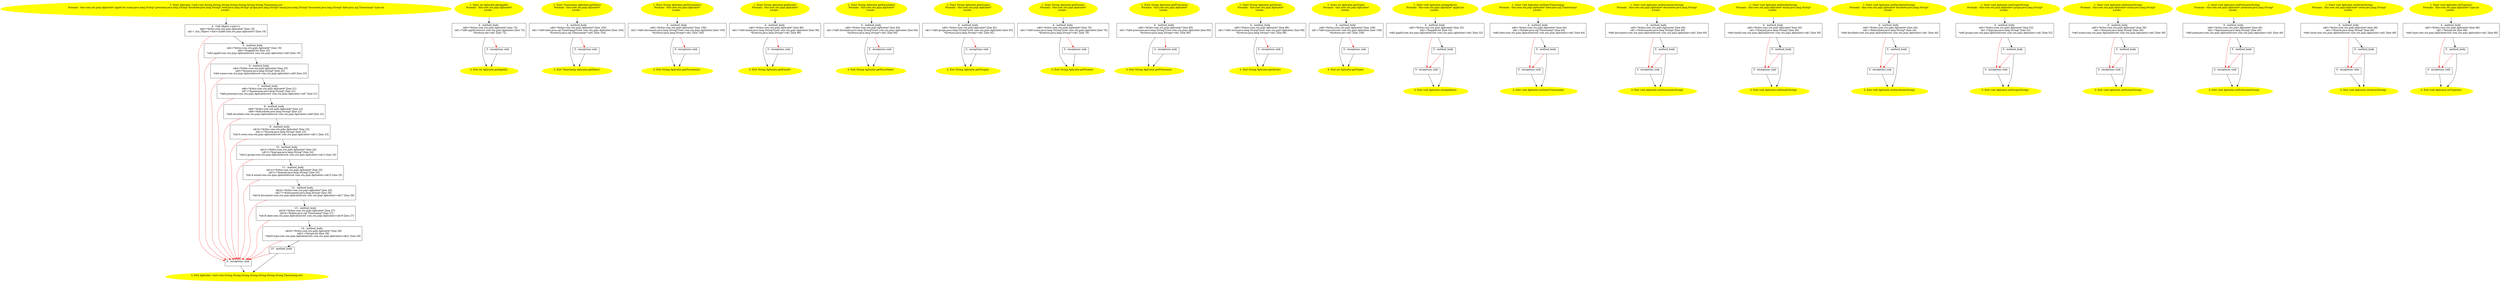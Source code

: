 /* @generated */
digraph cfg {
"com.stn.pojo.Aplicatie.<init>(int,java.lang.String,java.lang.String,java.lang.String,java.lang.Strin.025f3b79dcd6212cc37bbb9f35fd8cfb_1" [label="1: Start Aplicatie.<init>(int,String,String,String,String,String,String,String,Timestamp,int)\nFormals:  this:com.stn.pojo.Aplicatie* appId:int nume:java.lang.String* prenume:java.lang.String* facultate:java.lang.String* serie:java.lang.String* grupa:java.lang.String* email:java.lang.String* document:java.lang.String* date:java.sql.Timestamp* type:int\nLocals:  \n  " color=yellow style=filled]
	

	 "com.stn.pojo.Aplicatie.<init>(int,java.lang.String,java.lang.String,java.lang.String,java.lang.Strin.025f3b79dcd6212cc37bbb9f35fd8cfb_1" -> "com.stn.pojo.Aplicatie.<init>(int,java.lang.String,java.lang.String,java.lang.String,java.lang.Strin.025f3b79dcd6212cc37bbb9f35fd8cfb_4" ;
"com.stn.pojo.Aplicatie.<init>(int,java.lang.String,java.lang.String,java.lang.String,java.lang.Strin.025f3b79dcd6212cc37bbb9f35fd8cfb_2" [label="2: Exit Aplicatie.<init>(int,String,String,String,String,String,String,String,Timestamp,int) \n  " color=yellow style=filled]
	

"com.stn.pojo.Aplicatie.<init>(int,java.lang.String,java.lang.String,java.lang.String,java.lang.Strin.025f3b79dcd6212cc37bbb9f35fd8cfb_3" [label="3:  exceptions sink \n  " shape="box"]
	

	 "com.stn.pojo.Aplicatie.<init>(int,java.lang.String,java.lang.String,java.lang.String,java.lang.Strin.025f3b79dcd6212cc37bbb9f35fd8cfb_3" -> "com.stn.pojo.Aplicatie.<init>(int,java.lang.String,java.lang.String,java.lang.String,java.lang.Strin.025f3b79dcd6212cc37bbb9f35fd8cfb_2" ;
"com.stn.pojo.Aplicatie.<init>(int,java.lang.String,java.lang.String,java.lang.String,java.lang.Strin.025f3b79dcd6212cc37bbb9f35fd8cfb_4" [label="4:  Call Object.<init>() \n   n$0=*&this:com.stn.pojo.Aplicatie* [line 18]\n  n$1=_fun_Object.<init>()(n$0:com.stn.pojo.Aplicatie*) [line 18]\n " shape="box"]
	

	 "com.stn.pojo.Aplicatie.<init>(int,java.lang.String,java.lang.String,java.lang.String,java.lang.Strin.025f3b79dcd6212cc37bbb9f35fd8cfb_4" -> "com.stn.pojo.Aplicatie.<init>(int,java.lang.String,java.lang.String,java.lang.String,java.lang.Strin.025f3b79dcd6212cc37bbb9f35fd8cfb_5" ;
	 "com.stn.pojo.Aplicatie.<init>(int,java.lang.String,java.lang.String,java.lang.String,java.lang.Strin.025f3b79dcd6212cc37bbb9f35fd8cfb_4" -> "com.stn.pojo.Aplicatie.<init>(int,java.lang.String,java.lang.String,java.lang.String,java.lang.Strin.025f3b79dcd6212cc37bbb9f35fd8cfb_3" [color="red" ];
"com.stn.pojo.Aplicatie.<init>(int,java.lang.String,java.lang.String,java.lang.String,java.lang.Strin.025f3b79dcd6212cc37bbb9f35fd8cfb_5" [label="5:  method_body \n   n$2=*&this:com.stn.pojo.Aplicatie* [line 19]\n  n$3=*&appId:int [line 19]\n  *n$2.appId:com.stn.pojo.Aplicatie(root com.stn.pojo.Aplicatie)=n$3 [line 19]\n " shape="box"]
	

	 "com.stn.pojo.Aplicatie.<init>(int,java.lang.String,java.lang.String,java.lang.String,java.lang.Strin.025f3b79dcd6212cc37bbb9f35fd8cfb_5" -> "com.stn.pojo.Aplicatie.<init>(int,java.lang.String,java.lang.String,java.lang.String,java.lang.Strin.025f3b79dcd6212cc37bbb9f35fd8cfb_6" ;
	 "com.stn.pojo.Aplicatie.<init>(int,java.lang.String,java.lang.String,java.lang.String,java.lang.Strin.025f3b79dcd6212cc37bbb9f35fd8cfb_5" -> "com.stn.pojo.Aplicatie.<init>(int,java.lang.String,java.lang.String,java.lang.String,java.lang.Strin.025f3b79dcd6212cc37bbb9f35fd8cfb_3" [color="red" ];
"com.stn.pojo.Aplicatie.<init>(int,java.lang.String,java.lang.String,java.lang.String,java.lang.Strin.025f3b79dcd6212cc37bbb9f35fd8cfb_6" [label="6:  method_body \n   n$4=*&this:com.stn.pojo.Aplicatie* [line 20]\n  n$5=*&nume:java.lang.String* [line 20]\n  *n$4.nume:com.stn.pojo.Aplicatie(root com.stn.pojo.Aplicatie)=n$5 [line 20]\n " shape="box"]
	

	 "com.stn.pojo.Aplicatie.<init>(int,java.lang.String,java.lang.String,java.lang.String,java.lang.Strin.025f3b79dcd6212cc37bbb9f35fd8cfb_6" -> "com.stn.pojo.Aplicatie.<init>(int,java.lang.String,java.lang.String,java.lang.String,java.lang.Strin.025f3b79dcd6212cc37bbb9f35fd8cfb_7" ;
	 "com.stn.pojo.Aplicatie.<init>(int,java.lang.String,java.lang.String,java.lang.String,java.lang.Strin.025f3b79dcd6212cc37bbb9f35fd8cfb_6" -> "com.stn.pojo.Aplicatie.<init>(int,java.lang.String,java.lang.String,java.lang.String,java.lang.Strin.025f3b79dcd6212cc37bbb9f35fd8cfb_3" [color="red" ];
"com.stn.pojo.Aplicatie.<init>(int,java.lang.String,java.lang.String,java.lang.String,java.lang.Strin.025f3b79dcd6212cc37bbb9f35fd8cfb_7" [label="7:  method_body \n   n$6=*&this:com.stn.pojo.Aplicatie* [line 21]\n  n$7=*&prenume:java.lang.String* [line 21]\n  *n$6.prenume:com.stn.pojo.Aplicatie(root com.stn.pojo.Aplicatie)=n$7 [line 21]\n " shape="box"]
	

	 "com.stn.pojo.Aplicatie.<init>(int,java.lang.String,java.lang.String,java.lang.String,java.lang.Strin.025f3b79dcd6212cc37bbb9f35fd8cfb_7" -> "com.stn.pojo.Aplicatie.<init>(int,java.lang.String,java.lang.String,java.lang.String,java.lang.Strin.025f3b79dcd6212cc37bbb9f35fd8cfb_8" ;
	 "com.stn.pojo.Aplicatie.<init>(int,java.lang.String,java.lang.String,java.lang.String,java.lang.Strin.025f3b79dcd6212cc37bbb9f35fd8cfb_7" -> "com.stn.pojo.Aplicatie.<init>(int,java.lang.String,java.lang.String,java.lang.String,java.lang.Strin.025f3b79dcd6212cc37bbb9f35fd8cfb_3" [color="red" ];
"com.stn.pojo.Aplicatie.<init>(int,java.lang.String,java.lang.String,java.lang.String,java.lang.Strin.025f3b79dcd6212cc37bbb9f35fd8cfb_8" [label="8:  method_body \n   n$8=*&this:com.stn.pojo.Aplicatie* [line 22]\n  n$9=*&facultate:java.lang.String* [line 22]\n  *n$8.facultate:com.stn.pojo.Aplicatie(root com.stn.pojo.Aplicatie)=n$9 [line 22]\n " shape="box"]
	

	 "com.stn.pojo.Aplicatie.<init>(int,java.lang.String,java.lang.String,java.lang.String,java.lang.Strin.025f3b79dcd6212cc37bbb9f35fd8cfb_8" -> "com.stn.pojo.Aplicatie.<init>(int,java.lang.String,java.lang.String,java.lang.String,java.lang.Strin.025f3b79dcd6212cc37bbb9f35fd8cfb_9" ;
	 "com.stn.pojo.Aplicatie.<init>(int,java.lang.String,java.lang.String,java.lang.String,java.lang.Strin.025f3b79dcd6212cc37bbb9f35fd8cfb_8" -> "com.stn.pojo.Aplicatie.<init>(int,java.lang.String,java.lang.String,java.lang.String,java.lang.Strin.025f3b79dcd6212cc37bbb9f35fd8cfb_3" [color="red" ];
"com.stn.pojo.Aplicatie.<init>(int,java.lang.String,java.lang.String,java.lang.String,java.lang.Strin.025f3b79dcd6212cc37bbb9f35fd8cfb_9" [label="9:  method_body \n   n$10=*&this:com.stn.pojo.Aplicatie* [line 23]\n  n$11=*&serie:java.lang.String* [line 23]\n  *n$10.serie:com.stn.pojo.Aplicatie(root com.stn.pojo.Aplicatie)=n$11 [line 23]\n " shape="box"]
	

	 "com.stn.pojo.Aplicatie.<init>(int,java.lang.String,java.lang.String,java.lang.String,java.lang.Strin.025f3b79dcd6212cc37bbb9f35fd8cfb_9" -> "com.stn.pojo.Aplicatie.<init>(int,java.lang.String,java.lang.String,java.lang.String,java.lang.Strin.025f3b79dcd6212cc37bbb9f35fd8cfb_10" ;
	 "com.stn.pojo.Aplicatie.<init>(int,java.lang.String,java.lang.String,java.lang.String,java.lang.Strin.025f3b79dcd6212cc37bbb9f35fd8cfb_9" -> "com.stn.pojo.Aplicatie.<init>(int,java.lang.String,java.lang.String,java.lang.String,java.lang.Strin.025f3b79dcd6212cc37bbb9f35fd8cfb_3" [color="red" ];
"com.stn.pojo.Aplicatie.<init>(int,java.lang.String,java.lang.String,java.lang.String,java.lang.Strin.025f3b79dcd6212cc37bbb9f35fd8cfb_10" [label="10:  method_body \n   n$12=*&this:com.stn.pojo.Aplicatie* [line 24]\n  n$13=*&grupa:java.lang.String* [line 24]\n  *n$12.grupa:com.stn.pojo.Aplicatie(root com.stn.pojo.Aplicatie)=n$13 [line 24]\n " shape="box"]
	

	 "com.stn.pojo.Aplicatie.<init>(int,java.lang.String,java.lang.String,java.lang.String,java.lang.Strin.025f3b79dcd6212cc37bbb9f35fd8cfb_10" -> "com.stn.pojo.Aplicatie.<init>(int,java.lang.String,java.lang.String,java.lang.String,java.lang.Strin.025f3b79dcd6212cc37bbb9f35fd8cfb_11" ;
	 "com.stn.pojo.Aplicatie.<init>(int,java.lang.String,java.lang.String,java.lang.String,java.lang.Strin.025f3b79dcd6212cc37bbb9f35fd8cfb_10" -> "com.stn.pojo.Aplicatie.<init>(int,java.lang.String,java.lang.String,java.lang.String,java.lang.Strin.025f3b79dcd6212cc37bbb9f35fd8cfb_3" [color="red" ];
"com.stn.pojo.Aplicatie.<init>(int,java.lang.String,java.lang.String,java.lang.String,java.lang.Strin.025f3b79dcd6212cc37bbb9f35fd8cfb_11" [label="11:  method_body \n   n$14=*&this:com.stn.pojo.Aplicatie* [line 25]\n  n$15=*&email:java.lang.String* [line 25]\n  *n$14.email:com.stn.pojo.Aplicatie(root com.stn.pojo.Aplicatie)=n$15 [line 25]\n " shape="box"]
	

	 "com.stn.pojo.Aplicatie.<init>(int,java.lang.String,java.lang.String,java.lang.String,java.lang.Strin.025f3b79dcd6212cc37bbb9f35fd8cfb_11" -> "com.stn.pojo.Aplicatie.<init>(int,java.lang.String,java.lang.String,java.lang.String,java.lang.Strin.025f3b79dcd6212cc37bbb9f35fd8cfb_12" ;
	 "com.stn.pojo.Aplicatie.<init>(int,java.lang.String,java.lang.String,java.lang.String,java.lang.Strin.025f3b79dcd6212cc37bbb9f35fd8cfb_11" -> "com.stn.pojo.Aplicatie.<init>(int,java.lang.String,java.lang.String,java.lang.String,java.lang.Strin.025f3b79dcd6212cc37bbb9f35fd8cfb_3" [color="red" ];
"com.stn.pojo.Aplicatie.<init>(int,java.lang.String,java.lang.String,java.lang.String,java.lang.Strin.025f3b79dcd6212cc37bbb9f35fd8cfb_12" [label="12:  method_body \n   n$16=*&this:com.stn.pojo.Aplicatie* [line 26]\n  n$17=*&document:java.lang.String* [line 26]\n  *n$16.document:com.stn.pojo.Aplicatie(root com.stn.pojo.Aplicatie)=n$17 [line 26]\n " shape="box"]
	

	 "com.stn.pojo.Aplicatie.<init>(int,java.lang.String,java.lang.String,java.lang.String,java.lang.Strin.025f3b79dcd6212cc37bbb9f35fd8cfb_12" -> "com.stn.pojo.Aplicatie.<init>(int,java.lang.String,java.lang.String,java.lang.String,java.lang.Strin.025f3b79dcd6212cc37bbb9f35fd8cfb_13" ;
	 "com.stn.pojo.Aplicatie.<init>(int,java.lang.String,java.lang.String,java.lang.String,java.lang.Strin.025f3b79dcd6212cc37bbb9f35fd8cfb_12" -> "com.stn.pojo.Aplicatie.<init>(int,java.lang.String,java.lang.String,java.lang.String,java.lang.Strin.025f3b79dcd6212cc37bbb9f35fd8cfb_3" [color="red" ];
"com.stn.pojo.Aplicatie.<init>(int,java.lang.String,java.lang.String,java.lang.String,java.lang.Strin.025f3b79dcd6212cc37bbb9f35fd8cfb_13" [label="13:  method_body \n   n$18=*&this:com.stn.pojo.Aplicatie* [line 27]\n  n$19=*&date:java.sql.Timestamp* [line 27]\n  *n$18.date:com.stn.pojo.Aplicatie(root com.stn.pojo.Aplicatie)=n$19 [line 27]\n " shape="box"]
	

	 "com.stn.pojo.Aplicatie.<init>(int,java.lang.String,java.lang.String,java.lang.String,java.lang.Strin.025f3b79dcd6212cc37bbb9f35fd8cfb_13" -> "com.stn.pojo.Aplicatie.<init>(int,java.lang.String,java.lang.String,java.lang.String,java.lang.Strin.025f3b79dcd6212cc37bbb9f35fd8cfb_14" ;
	 "com.stn.pojo.Aplicatie.<init>(int,java.lang.String,java.lang.String,java.lang.String,java.lang.Strin.025f3b79dcd6212cc37bbb9f35fd8cfb_13" -> "com.stn.pojo.Aplicatie.<init>(int,java.lang.String,java.lang.String,java.lang.String,java.lang.Strin.025f3b79dcd6212cc37bbb9f35fd8cfb_3" [color="red" ];
"com.stn.pojo.Aplicatie.<init>(int,java.lang.String,java.lang.String,java.lang.String,java.lang.Strin.025f3b79dcd6212cc37bbb9f35fd8cfb_14" [label="14:  method_body \n   n$20=*&this:com.stn.pojo.Aplicatie* [line 28]\n  n$21=*&type:int [line 28]\n  *n$20.type:com.stn.pojo.Aplicatie(root com.stn.pojo.Aplicatie)=n$21 [line 28]\n " shape="box"]
	

	 "com.stn.pojo.Aplicatie.<init>(int,java.lang.String,java.lang.String,java.lang.String,java.lang.Strin.025f3b79dcd6212cc37bbb9f35fd8cfb_14" -> "com.stn.pojo.Aplicatie.<init>(int,java.lang.String,java.lang.String,java.lang.String,java.lang.Strin.025f3b79dcd6212cc37bbb9f35fd8cfb_15" ;
	 "com.stn.pojo.Aplicatie.<init>(int,java.lang.String,java.lang.String,java.lang.String,java.lang.Strin.025f3b79dcd6212cc37bbb9f35fd8cfb_14" -> "com.stn.pojo.Aplicatie.<init>(int,java.lang.String,java.lang.String,java.lang.String,java.lang.Strin.025f3b79dcd6212cc37bbb9f35fd8cfb_3" [color="red" ];
"com.stn.pojo.Aplicatie.<init>(int,java.lang.String,java.lang.String,java.lang.String,java.lang.Strin.025f3b79dcd6212cc37bbb9f35fd8cfb_15" [label="15:  method_body \n  " shape="box"]
	

	 "com.stn.pojo.Aplicatie.<init>(int,java.lang.String,java.lang.String,java.lang.String,java.lang.Strin.025f3b79dcd6212cc37bbb9f35fd8cfb_15" -> "com.stn.pojo.Aplicatie.<init>(int,java.lang.String,java.lang.String,java.lang.String,java.lang.Strin.025f3b79dcd6212cc37bbb9f35fd8cfb_2" ;
	 "com.stn.pojo.Aplicatie.<init>(int,java.lang.String,java.lang.String,java.lang.String,java.lang.Strin.025f3b79dcd6212cc37bbb9f35fd8cfb_15" -> "com.stn.pojo.Aplicatie.<init>(int,java.lang.String,java.lang.String,java.lang.String,java.lang.Strin.025f3b79dcd6212cc37bbb9f35fd8cfb_3" [color="red" ];
"com.stn.pojo.Aplicatie.getAppId():int.dfb43e7e4ec063b9e2fc011ea9b9f6d1_1" [label="1: Start int Aplicatie.getAppId()\nFormals:  this:com.stn.pojo.Aplicatie*\nLocals:  \n  " color=yellow style=filled]
	

	 "com.stn.pojo.Aplicatie.getAppId():int.dfb43e7e4ec063b9e2fc011ea9b9f6d1_1" -> "com.stn.pojo.Aplicatie.getAppId():int.dfb43e7e4ec063b9e2fc011ea9b9f6d1_4" ;
"com.stn.pojo.Aplicatie.getAppId():int.dfb43e7e4ec063b9e2fc011ea9b9f6d1_2" [label="2: Exit int Aplicatie.getAppId() \n  " color=yellow style=filled]
	

"com.stn.pojo.Aplicatie.getAppId():int.dfb43e7e4ec063b9e2fc011ea9b9f6d1_3" [label="3:  exceptions sink \n  " shape="box"]
	

	 "com.stn.pojo.Aplicatie.getAppId():int.dfb43e7e4ec063b9e2fc011ea9b9f6d1_3" -> "com.stn.pojo.Aplicatie.getAppId():int.dfb43e7e4ec063b9e2fc011ea9b9f6d1_2" ;
"com.stn.pojo.Aplicatie.getAppId():int.dfb43e7e4ec063b9e2fc011ea9b9f6d1_4" [label="4:  method_body \n   n$0=*&this:com.stn.pojo.Aplicatie* [line 72]\n  n$1=*n$0.appId:int(root com.stn.pojo.Aplicatie) [line 72]\n  *&return:int=n$1 [line 72]\n " shape="box"]
	

	 "com.stn.pojo.Aplicatie.getAppId():int.dfb43e7e4ec063b9e2fc011ea9b9f6d1_4" -> "com.stn.pojo.Aplicatie.getAppId():int.dfb43e7e4ec063b9e2fc011ea9b9f6d1_2" ;
	 "com.stn.pojo.Aplicatie.getAppId():int.dfb43e7e4ec063b9e2fc011ea9b9f6d1_4" -> "com.stn.pojo.Aplicatie.getAppId():int.dfb43e7e4ec063b9e2fc011ea9b9f6d1_3" [color="red" ];
"com.stn.pojo.Aplicatie.getDate():java.sql.Timestamp.4c07db475b130af300b305e9fdffbc8b_1" [label="1: Start Timestamp Aplicatie.getDate()\nFormals:  this:com.stn.pojo.Aplicatie*\nLocals:  \n  " color=yellow style=filled]
	

	 "com.stn.pojo.Aplicatie.getDate():java.sql.Timestamp.4c07db475b130af300b305e9fdffbc8b_1" -> "com.stn.pojo.Aplicatie.getDate():java.sql.Timestamp.4c07db475b130af300b305e9fdffbc8b_4" ;
"com.stn.pojo.Aplicatie.getDate():java.sql.Timestamp.4c07db475b130af300b305e9fdffbc8b_2" [label="2: Exit Timestamp Aplicatie.getDate() \n  " color=yellow style=filled]
	

"com.stn.pojo.Aplicatie.getDate():java.sql.Timestamp.4c07db475b130af300b305e9fdffbc8b_3" [label="3:  exceptions sink \n  " shape="box"]
	

	 "com.stn.pojo.Aplicatie.getDate():java.sql.Timestamp.4c07db475b130af300b305e9fdffbc8b_3" -> "com.stn.pojo.Aplicatie.getDate():java.sql.Timestamp.4c07db475b130af300b305e9fdffbc8b_2" ;
"com.stn.pojo.Aplicatie.getDate():java.sql.Timestamp.4c07db475b130af300b305e9fdffbc8b_4" [label="4:  method_body \n   n$0=*&this:com.stn.pojo.Aplicatie* [line 104]\n  n$1=*n$0.date:java.sql.Timestamp*(root com.stn.pojo.Aplicatie) [line 104]\n  *&return:java.sql.Timestamp*=n$1 [line 104]\n " shape="box"]
	

	 "com.stn.pojo.Aplicatie.getDate():java.sql.Timestamp.4c07db475b130af300b305e9fdffbc8b_4" -> "com.stn.pojo.Aplicatie.getDate():java.sql.Timestamp.4c07db475b130af300b305e9fdffbc8b_2" ;
	 "com.stn.pojo.Aplicatie.getDate():java.sql.Timestamp.4c07db475b130af300b305e9fdffbc8b_4" -> "com.stn.pojo.Aplicatie.getDate():java.sql.Timestamp.4c07db475b130af300b305e9fdffbc8b_3" [color="red" ];
"com.stn.pojo.Aplicatie.getDocument():java.lang.String.39f73e8f8508df8fa84136465aad71df_1" [label="1: Start String Aplicatie.getDocument()\nFormals:  this:com.stn.pojo.Aplicatie*\nLocals:  \n  " color=yellow style=filled]
	

	 "com.stn.pojo.Aplicatie.getDocument():java.lang.String.39f73e8f8508df8fa84136465aad71df_1" -> "com.stn.pojo.Aplicatie.getDocument():java.lang.String.39f73e8f8508df8fa84136465aad71df_4" ;
"com.stn.pojo.Aplicatie.getDocument():java.lang.String.39f73e8f8508df8fa84136465aad71df_2" [label="2: Exit String Aplicatie.getDocument() \n  " color=yellow style=filled]
	

"com.stn.pojo.Aplicatie.getDocument():java.lang.String.39f73e8f8508df8fa84136465aad71df_3" [label="3:  exceptions sink \n  " shape="box"]
	

	 "com.stn.pojo.Aplicatie.getDocument():java.lang.String.39f73e8f8508df8fa84136465aad71df_3" -> "com.stn.pojo.Aplicatie.getDocument():java.lang.String.39f73e8f8508df8fa84136465aad71df_2" ;
"com.stn.pojo.Aplicatie.getDocument():java.lang.String.39f73e8f8508df8fa84136465aad71df_4" [label="4:  method_body \n   n$0=*&this:com.stn.pojo.Aplicatie* [line 100]\n  n$1=*n$0.document:java.lang.String*(root com.stn.pojo.Aplicatie) [line 100]\n  *&return:java.lang.String*=n$1 [line 100]\n " shape="box"]
	

	 "com.stn.pojo.Aplicatie.getDocument():java.lang.String.39f73e8f8508df8fa84136465aad71df_4" -> "com.stn.pojo.Aplicatie.getDocument():java.lang.String.39f73e8f8508df8fa84136465aad71df_2" ;
	 "com.stn.pojo.Aplicatie.getDocument():java.lang.String.39f73e8f8508df8fa84136465aad71df_4" -> "com.stn.pojo.Aplicatie.getDocument():java.lang.String.39f73e8f8508df8fa84136465aad71df_3" [color="red" ];
"com.stn.pojo.Aplicatie.getEmail():java.lang.String.8ce73bc718a5d67fa4a8e7c48e535827_1" [label="1: Start String Aplicatie.getEmail()\nFormals:  this:com.stn.pojo.Aplicatie*\nLocals:  \n  " color=yellow style=filled]
	

	 "com.stn.pojo.Aplicatie.getEmail():java.lang.String.8ce73bc718a5d67fa4a8e7c48e535827_1" -> "com.stn.pojo.Aplicatie.getEmail():java.lang.String.8ce73bc718a5d67fa4a8e7c48e535827_4" ;
"com.stn.pojo.Aplicatie.getEmail():java.lang.String.8ce73bc718a5d67fa4a8e7c48e535827_2" [label="2: Exit String Aplicatie.getEmail() \n  " color=yellow style=filled]
	

"com.stn.pojo.Aplicatie.getEmail():java.lang.String.8ce73bc718a5d67fa4a8e7c48e535827_3" [label="3:  exceptions sink \n  " shape="box"]
	

	 "com.stn.pojo.Aplicatie.getEmail():java.lang.String.8ce73bc718a5d67fa4a8e7c48e535827_3" -> "com.stn.pojo.Aplicatie.getEmail():java.lang.String.8ce73bc718a5d67fa4a8e7c48e535827_2" ;
"com.stn.pojo.Aplicatie.getEmail():java.lang.String.8ce73bc718a5d67fa4a8e7c48e535827_4" [label="4:  method_body \n   n$0=*&this:com.stn.pojo.Aplicatie* [line 96]\n  n$1=*n$0.email:java.lang.String*(root com.stn.pojo.Aplicatie) [line 96]\n  *&return:java.lang.String*=n$1 [line 96]\n " shape="box"]
	

	 "com.stn.pojo.Aplicatie.getEmail():java.lang.String.8ce73bc718a5d67fa4a8e7c48e535827_4" -> "com.stn.pojo.Aplicatie.getEmail():java.lang.String.8ce73bc718a5d67fa4a8e7c48e535827_2" ;
	 "com.stn.pojo.Aplicatie.getEmail():java.lang.String.8ce73bc718a5d67fa4a8e7c48e535827_4" -> "com.stn.pojo.Aplicatie.getEmail():java.lang.String.8ce73bc718a5d67fa4a8e7c48e535827_3" [color="red" ];
"com.stn.pojo.Aplicatie.getFacultate():java.lang.String.651835f7aafbe333a1451fddf52c2f5d_1" [label="1: Start String Aplicatie.getFacultate()\nFormals:  this:com.stn.pojo.Aplicatie*\nLocals:  \n  " color=yellow style=filled]
	

	 "com.stn.pojo.Aplicatie.getFacultate():java.lang.String.651835f7aafbe333a1451fddf52c2f5d_1" -> "com.stn.pojo.Aplicatie.getFacultate():java.lang.String.651835f7aafbe333a1451fddf52c2f5d_4" ;
"com.stn.pojo.Aplicatie.getFacultate():java.lang.String.651835f7aafbe333a1451fddf52c2f5d_2" [label="2: Exit String Aplicatie.getFacultate() \n  " color=yellow style=filled]
	

"com.stn.pojo.Aplicatie.getFacultate():java.lang.String.651835f7aafbe333a1451fddf52c2f5d_3" [label="3:  exceptions sink \n  " shape="box"]
	

	 "com.stn.pojo.Aplicatie.getFacultate():java.lang.String.651835f7aafbe333a1451fddf52c2f5d_3" -> "com.stn.pojo.Aplicatie.getFacultate():java.lang.String.651835f7aafbe333a1451fddf52c2f5d_2" ;
"com.stn.pojo.Aplicatie.getFacultate():java.lang.String.651835f7aafbe333a1451fddf52c2f5d_4" [label="4:  method_body \n   n$0=*&this:com.stn.pojo.Aplicatie* [line 84]\n  n$1=*n$0.facultate:java.lang.String*(root com.stn.pojo.Aplicatie) [line 84]\n  *&return:java.lang.String*=n$1 [line 84]\n " shape="box"]
	

	 "com.stn.pojo.Aplicatie.getFacultate():java.lang.String.651835f7aafbe333a1451fddf52c2f5d_4" -> "com.stn.pojo.Aplicatie.getFacultate():java.lang.String.651835f7aafbe333a1451fddf52c2f5d_2" ;
	 "com.stn.pojo.Aplicatie.getFacultate():java.lang.String.651835f7aafbe333a1451fddf52c2f5d_4" -> "com.stn.pojo.Aplicatie.getFacultate():java.lang.String.651835f7aafbe333a1451fddf52c2f5d_3" [color="red" ];
"com.stn.pojo.Aplicatie.getGrupa():java.lang.String.bafb303c9911520ce9b40510fa6ac3bf_1" [label="1: Start String Aplicatie.getGrupa()\nFormals:  this:com.stn.pojo.Aplicatie*\nLocals:  \n  " color=yellow style=filled]
	

	 "com.stn.pojo.Aplicatie.getGrupa():java.lang.String.bafb303c9911520ce9b40510fa6ac3bf_1" -> "com.stn.pojo.Aplicatie.getGrupa():java.lang.String.bafb303c9911520ce9b40510fa6ac3bf_4" ;
"com.stn.pojo.Aplicatie.getGrupa():java.lang.String.bafb303c9911520ce9b40510fa6ac3bf_2" [label="2: Exit String Aplicatie.getGrupa() \n  " color=yellow style=filled]
	

"com.stn.pojo.Aplicatie.getGrupa():java.lang.String.bafb303c9911520ce9b40510fa6ac3bf_3" [label="3:  exceptions sink \n  " shape="box"]
	

	 "com.stn.pojo.Aplicatie.getGrupa():java.lang.String.bafb303c9911520ce9b40510fa6ac3bf_3" -> "com.stn.pojo.Aplicatie.getGrupa():java.lang.String.bafb303c9911520ce9b40510fa6ac3bf_2" ;
"com.stn.pojo.Aplicatie.getGrupa():java.lang.String.bafb303c9911520ce9b40510fa6ac3bf_4" [label="4:  method_body \n   n$0=*&this:com.stn.pojo.Aplicatie* [line 92]\n  n$1=*n$0.grupa:java.lang.String*(root com.stn.pojo.Aplicatie) [line 92]\n  *&return:java.lang.String*=n$1 [line 92]\n " shape="box"]
	

	 "com.stn.pojo.Aplicatie.getGrupa():java.lang.String.bafb303c9911520ce9b40510fa6ac3bf_4" -> "com.stn.pojo.Aplicatie.getGrupa():java.lang.String.bafb303c9911520ce9b40510fa6ac3bf_2" ;
	 "com.stn.pojo.Aplicatie.getGrupa():java.lang.String.bafb303c9911520ce9b40510fa6ac3bf_4" -> "com.stn.pojo.Aplicatie.getGrupa():java.lang.String.bafb303c9911520ce9b40510fa6ac3bf_3" [color="red" ];
"com.stn.pojo.Aplicatie.getNume():java.lang.String.748d5becbd60f9b6330a788ef706b131_1" [label="1: Start String Aplicatie.getNume()\nFormals:  this:com.stn.pojo.Aplicatie*\nLocals:  \n  " color=yellow style=filled]
	

	 "com.stn.pojo.Aplicatie.getNume():java.lang.String.748d5becbd60f9b6330a788ef706b131_1" -> "com.stn.pojo.Aplicatie.getNume():java.lang.String.748d5becbd60f9b6330a788ef706b131_4" ;
"com.stn.pojo.Aplicatie.getNume():java.lang.String.748d5becbd60f9b6330a788ef706b131_2" [label="2: Exit String Aplicatie.getNume() \n  " color=yellow style=filled]
	

"com.stn.pojo.Aplicatie.getNume():java.lang.String.748d5becbd60f9b6330a788ef706b131_3" [label="3:  exceptions sink \n  " shape="box"]
	

	 "com.stn.pojo.Aplicatie.getNume():java.lang.String.748d5becbd60f9b6330a788ef706b131_3" -> "com.stn.pojo.Aplicatie.getNume():java.lang.String.748d5becbd60f9b6330a788ef706b131_2" ;
"com.stn.pojo.Aplicatie.getNume():java.lang.String.748d5becbd60f9b6330a788ef706b131_4" [label="4:  method_body \n   n$0=*&this:com.stn.pojo.Aplicatie* [line 76]\n  n$1=*n$0.nume:java.lang.String*(root com.stn.pojo.Aplicatie) [line 76]\n  *&return:java.lang.String*=n$1 [line 76]\n " shape="box"]
	

	 "com.stn.pojo.Aplicatie.getNume():java.lang.String.748d5becbd60f9b6330a788ef706b131_4" -> "com.stn.pojo.Aplicatie.getNume():java.lang.String.748d5becbd60f9b6330a788ef706b131_2" ;
	 "com.stn.pojo.Aplicatie.getNume():java.lang.String.748d5becbd60f9b6330a788ef706b131_4" -> "com.stn.pojo.Aplicatie.getNume():java.lang.String.748d5becbd60f9b6330a788ef706b131_3" [color="red" ];
"com.stn.pojo.Aplicatie.getPrenume():java.lang.String.d24516cab3b9c30fe79f8ea2dabf2f05_1" [label="1: Start String Aplicatie.getPrenume()\nFormals:  this:com.stn.pojo.Aplicatie*\nLocals:  \n  " color=yellow style=filled]
	

	 "com.stn.pojo.Aplicatie.getPrenume():java.lang.String.d24516cab3b9c30fe79f8ea2dabf2f05_1" -> "com.stn.pojo.Aplicatie.getPrenume():java.lang.String.d24516cab3b9c30fe79f8ea2dabf2f05_4" ;
"com.stn.pojo.Aplicatie.getPrenume():java.lang.String.d24516cab3b9c30fe79f8ea2dabf2f05_2" [label="2: Exit String Aplicatie.getPrenume() \n  " color=yellow style=filled]
	

"com.stn.pojo.Aplicatie.getPrenume():java.lang.String.d24516cab3b9c30fe79f8ea2dabf2f05_3" [label="3:  exceptions sink \n  " shape="box"]
	

	 "com.stn.pojo.Aplicatie.getPrenume():java.lang.String.d24516cab3b9c30fe79f8ea2dabf2f05_3" -> "com.stn.pojo.Aplicatie.getPrenume():java.lang.String.d24516cab3b9c30fe79f8ea2dabf2f05_2" ;
"com.stn.pojo.Aplicatie.getPrenume():java.lang.String.d24516cab3b9c30fe79f8ea2dabf2f05_4" [label="4:  method_body \n   n$0=*&this:com.stn.pojo.Aplicatie* [line 80]\n  n$1=*n$0.prenume:java.lang.String*(root com.stn.pojo.Aplicatie) [line 80]\n  *&return:java.lang.String*=n$1 [line 80]\n " shape="box"]
	

	 "com.stn.pojo.Aplicatie.getPrenume():java.lang.String.d24516cab3b9c30fe79f8ea2dabf2f05_4" -> "com.stn.pojo.Aplicatie.getPrenume():java.lang.String.d24516cab3b9c30fe79f8ea2dabf2f05_2" ;
	 "com.stn.pojo.Aplicatie.getPrenume():java.lang.String.d24516cab3b9c30fe79f8ea2dabf2f05_4" -> "com.stn.pojo.Aplicatie.getPrenume():java.lang.String.d24516cab3b9c30fe79f8ea2dabf2f05_3" [color="red" ];
"com.stn.pojo.Aplicatie.getSerie():java.lang.String.53f30d6b098eae89e7f31a7a21a2237d_1" [label="1: Start String Aplicatie.getSerie()\nFormals:  this:com.stn.pojo.Aplicatie*\nLocals:  \n  " color=yellow style=filled]
	

	 "com.stn.pojo.Aplicatie.getSerie():java.lang.String.53f30d6b098eae89e7f31a7a21a2237d_1" -> "com.stn.pojo.Aplicatie.getSerie():java.lang.String.53f30d6b098eae89e7f31a7a21a2237d_4" ;
"com.stn.pojo.Aplicatie.getSerie():java.lang.String.53f30d6b098eae89e7f31a7a21a2237d_2" [label="2: Exit String Aplicatie.getSerie() \n  " color=yellow style=filled]
	

"com.stn.pojo.Aplicatie.getSerie():java.lang.String.53f30d6b098eae89e7f31a7a21a2237d_3" [label="3:  exceptions sink \n  " shape="box"]
	

	 "com.stn.pojo.Aplicatie.getSerie():java.lang.String.53f30d6b098eae89e7f31a7a21a2237d_3" -> "com.stn.pojo.Aplicatie.getSerie():java.lang.String.53f30d6b098eae89e7f31a7a21a2237d_2" ;
"com.stn.pojo.Aplicatie.getSerie():java.lang.String.53f30d6b098eae89e7f31a7a21a2237d_4" [label="4:  method_body \n   n$0=*&this:com.stn.pojo.Aplicatie* [line 88]\n  n$1=*n$0.serie:java.lang.String*(root com.stn.pojo.Aplicatie) [line 88]\n  *&return:java.lang.String*=n$1 [line 88]\n " shape="box"]
	

	 "com.stn.pojo.Aplicatie.getSerie():java.lang.String.53f30d6b098eae89e7f31a7a21a2237d_4" -> "com.stn.pojo.Aplicatie.getSerie():java.lang.String.53f30d6b098eae89e7f31a7a21a2237d_2" ;
	 "com.stn.pojo.Aplicatie.getSerie():java.lang.String.53f30d6b098eae89e7f31a7a21a2237d_4" -> "com.stn.pojo.Aplicatie.getSerie():java.lang.String.53f30d6b098eae89e7f31a7a21a2237d_3" [color="red" ];
"com.stn.pojo.Aplicatie.getType():int.15320b61768fcaf54d2375f1fbd6f40e_1" [label="1: Start int Aplicatie.getType()\nFormals:  this:com.stn.pojo.Aplicatie*\nLocals:  \n  " color=yellow style=filled]
	

	 "com.stn.pojo.Aplicatie.getType():int.15320b61768fcaf54d2375f1fbd6f40e_1" -> "com.stn.pojo.Aplicatie.getType():int.15320b61768fcaf54d2375f1fbd6f40e_4" ;
"com.stn.pojo.Aplicatie.getType():int.15320b61768fcaf54d2375f1fbd6f40e_2" [label="2: Exit int Aplicatie.getType() \n  " color=yellow style=filled]
	

"com.stn.pojo.Aplicatie.getType():int.15320b61768fcaf54d2375f1fbd6f40e_3" [label="3:  exceptions sink \n  " shape="box"]
	

	 "com.stn.pojo.Aplicatie.getType():int.15320b61768fcaf54d2375f1fbd6f40e_3" -> "com.stn.pojo.Aplicatie.getType():int.15320b61768fcaf54d2375f1fbd6f40e_2" ;
"com.stn.pojo.Aplicatie.getType():int.15320b61768fcaf54d2375f1fbd6f40e_4" [label="4:  method_body \n   n$0=*&this:com.stn.pojo.Aplicatie* [line 108]\n  n$1=*n$0.type:int(root com.stn.pojo.Aplicatie) [line 108]\n  *&return:int=n$1 [line 108]\n " shape="box"]
	

	 "com.stn.pojo.Aplicatie.getType():int.15320b61768fcaf54d2375f1fbd6f40e_4" -> "com.stn.pojo.Aplicatie.getType():int.15320b61768fcaf54d2375f1fbd6f40e_2" ;
	 "com.stn.pojo.Aplicatie.getType():int.15320b61768fcaf54d2375f1fbd6f40e_4" -> "com.stn.pojo.Aplicatie.getType():int.15320b61768fcaf54d2375f1fbd6f40e_3" [color="red" ];
"com.stn.pojo.Aplicatie.setAppId(int):void.5b513b3adff2d13a3374bc656c673f74_1" [label="1: Start void Aplicatie.setAppId(int)\nFormals:  this:com.stn.pojo.Aplicatie* appId:int\nLocals:  \n  " color=yellow style=filled]
	

	 "com.stn.pojo.Aplicatie.setAppId(int):void.5b513b3adff2d13a3374bc656c673f74_1" -> "com.stn.pojo.Aplicatie.setAppId(int):void.5b513b3adff2d13a3374bc656c673f74_4" ;
"com.stn.pojo.Aplicatie.setAppId(int):void.5b513b3adff2d13a3374bc656c673f74_2" [label="2: Exit void Aplicatie.setAppId(int) \n  " color=yellow style=filled]
	

"com.stn.pojo.Aplicatie.setAppId(int):void.5b513b3adff2d13a3374bc656c673f74_3" [label="3:  exceptions sink \n  " shape="box"]
	

	 "com.stn.pojo.Aplicatie.setAppId(int):void.5b513b3adff2d13a3374bc656c673f74_3" -> "com.stn.pojo.Aplicatie.setAppId(int):void.5b513b3adff2d13a3374bc656c673f74_2" ;
"com.stn.pojo.Aplicatie.setAppId(int):void.5b513b3adff2d13a3374bc656c673f74_4" [label="4:  method_body \n   n$0=*&this:com.stn.pojo.Aplicatie* [line 32]\n  n$1=*&appId:int [line 32]\n  *n$0.appId:com.stn.pojo.Aplicatie(root com.stn.pojo.Aplicatie)=n$1 [line 32]\n " shape="box"]
	

	 "com.stn.pojo.Aplicatie.setAppId(int):void.5b513b3adff2d13a3374bc656c673f74_4" -> "com.stn.pojo.Aplicatie.setAppId(int):void.5b513b3adff2d13a3374bc656c673f74_5" ;
	 "com.stn.pojo.Aplicatie.setAppId(int):void.5b513b3adff2d13a3374bc656c673f74_4" -> "com.stn.pojo.Aplicatie.setAppId(int):void.5b513b3adff2d13a3374bc656c673f74_3" [color="red" ];
"com.stn.pojo.Aplicatie.setAppId(int):void.5b513b3adff2d13a3374bc656c673f74_5" [label="5:  method_body \n  " shape="box"]
	

	 "com.stn.pojo.Aplicatie.setAppId(int):void.5b513b3adff2d13a3374bc656c673f74_5" -> "com.stn.pojo.Aplicatie.setAppId(int):void.5b513b3adff2d13a3374bc656c673f74_2" ;
	 "com.stn.pojo.Aplicatie.setAppId(int):void.5b513b3adff2d13a3374bc656c673f74_5" -> "com.stn.pojo.Aplicatie.setAppId(int):void.5b513b3adff2d13a3374bc656c673f74_3" [color="red" ];
"com.stn.pojo.Aplicatie.setDate(java.sql.Timestamp):void.afb2baf55be797acbf417c89401b8e4f_1" [label="1: Start void Aplicatie.setDate(Timestamp)\nFormals:  this:com.stn.pojo.Aplicatie* date:java.sql.Timestamp*\nLocals:  \n  " color=yellow style=filled]
	

	 "com.stn.pojo.Aplicatie.setDate(java.sql.Timestamp):void.afb2baf55be797acbf417c89401b8e4f_1" -> "com.stn.pojo.Aplicatie.setDate(java.sql.Timestamp):void.afb2baf55be797acbf417c89401b8e4f_4" ;
"com.stn.pojo.Aplicatie.setDate(java.sql.Timestamp):void.afb2baf55be797acbf417c89401b8e4f_2" [label="2: Exit void Aplicatie.setDate(Timestamp) \n  " color=yellow style=filled]
	

"com.stn.pojo.Aplicatie.setDate(java.sql.Timestamp):void.afb2baf55be797acbf417c89401b8e4f_3" [label="3:  exceptions sink \n  " shape="box"]
	

	 "com.stn.pojo.Aplicatie.setDate(java.sql.Timestamp):void.afb2baf55be797acbf417c89401b8e4f_3" -> "com.stn.pojo.Aplicatie.setDate(java.sql.Timestamp):void.afb2baf55be797acbf417c89401b8e4f_2" ;
"com.stn.pojo.Aplicatie.setDate(java.sql.Timestamp):void.afb2baf55be797acbf417c89401b8e4f_4" [label="4:  method_body \n   n$0=*&this:com.stn.pojo.Aplicatie* [line 64]\n  n$1=*&date:java.sql.Timestamp* [line 64]\n  *n$0.date:com.stn.pojo.Aplicatie(root com.stn.pojo.Aplicatie)=n$1 [line 64]\n " shape="box"]
	

	 "com.stn.pojo.Aplicatie.setDate(java.sql.Timestamp):void.afb2baf55be797acbf417c89401b8e4f_4" -> "com.stn.pojo.Aplicatie.setDate(java.sql.Timestamp):void.afb2baf55be797acbf417c89401b8e4f_5" ;
	 "com.stn.pojo.Aplicatie.setDate(java.sql.Timestamp):void.afb2baf55be797acbf417c89401b8e4f_4" -> "com.stn.pojo.Aplicatie.setDate(java.sql.Timestamp):void.afb2baf55be797acbf417c89401b8e4f_3" [color="red" ];
"com.stn.pojo.Aplicatie.setDate(java.sql.Timestamp):void.afb2baf55be797acbf417c89401b8e4f_5" [label="5:  method_body \n  " shape="box"]
	

	 "com.stn.pojo.Aplicatie.setDate(java.sql.Timestamp):void.afb2baf55be797acbf417c89401b8e4f_5" -> "com.stn.pojo.Aplicatie.setDate(java.sql.Timestamp):void.afb2baf55be797acbf417c89401b8e4f_2" ;
	 "com.stn.pojo.Aplicatie.setDate(java.sql.Timestamp):void.afb2baf55be797acbf417c89401b8e4f_5" -> "com.stn.pojo.Aplicatie.setDate(java.sql.Timestamp):void.afb2baf55be797acbf417c89401b8e4f_3" [color="red" ];
"com.stn.pojo.Aplicatie.setDocument(java.lang.String):void.b4b107043133219ae31e82ce12da3a54_1" [label="1: Start void Aplicatie.setDocument(String)\nFormals:  this:com.stn.pojo.Aplicatie* document:java.lang.String*\nLocals:  \n  " color=yellow style=filled]
	

	 "com.stn.pojo.Aplicatie.setDocument(java.lang.String):void.b4b107043133219ae31e82ce12da3a54_1" -> "com.stn.pojo.Aplicatie.setDocument(java.lang.String):void.b4b107043133219ae31e82ce12da3a54_4" ;
"com.stn.pojo.Aplicatie.setDocument(java.lang.String):void.b4b107043133219ae31e82ce12da3a54_2" [label="2: Exit void Aplicatie.setDocument(String) \n  " color=yellow style=filled]
	

"com.stn.pojo.Aplicatie.setDocument(java.lang.String):void.b4b107043133219ae31e82ce12da3a54_3" [label="3:  exceptions sink \n  " shape="box"]
	

	 "com.stn.pojo.Aplicatie.setDocument(java.lang.String):void.b4b107043133219ae31e82ce12da3a54_3" -> "com.stn.pojo.Aplicatie.setDocument(java.lang.String):void.b4b107043133219ae31e82ce12da3a54_2" ;
"com.stn.pojo.Aplicatie.setDocument(java.lang.String):void.b4b107043133219ae31e82ce12da3a54_4" [label="4:  method_body \n   n$0=*&this:com.stn.pojo.Aplicatie* [line 60]\n  n$1=*&document:java.lang.String* [line 60]\n  *n$0.document:com.stn.pojo.Aplicatie(root com.stn.pojo.Aplicatie)=n$1 [line 60]\n " shape="box"]
	

	 "com.stn.pojo.Aplicatie.setDocument(java.lang.String):void.b4b107043133219ae31e82ce12da3a54_4" -> "com.stn.pojo.Aplicatie.setDocument(java.lang.String):void.b4b107043133219ae31e82ce12da3a54_5" ;
	 "com.stn.pojo.Aplicatie.setDocument(java.lang.String):void.b4b107043133219ae31e82ce12da3a54_4" -> "com.stn.pojo.Aplicatie.setDocument(java.lang.String):void.b4b107043133219ae31e82ce12da3a54_3" [color="red" ];
"com.stn.pojo.Aplicatie.setDocument(java.lang.String):void.b4b107043133219ae31e82ce12da3a54_5" [label="5:  method_body \n  " shape="box"]
	

	 "com.stn.pojo.Aplicatie.setDocument(java.lang.String):void.b4b107043133219ae31e82ce12da3a54_5" -> "com.stn.pojo.Aplicatie.setDocument(java.lang.String):void.b4b107043133219ae31e82ce12da3a54_2" ;
	 "com.stn.pojo.Aplicatie.setDocument(java.lang.String):void.b4b107043133219ae31e82ce12da3a54_5" -> "com.stn.pojo.Aplicatie.setDocument(java.lang.String):void.b4b107043133219ae31e82ce12da3a54_3" [color="red" ];
"com.stn.pojo.Aplicatie.setEmail(java.lang.String):void.54e1c8f34883a7085a081c5ef448f691_1" [label="1: Start void Aplicatie.setEmail(String)\nFormals:  this:com.stn.pojo.Aplicatie* email:java.lang.String*\nLocals:  \n  " color=yellow style=filled]
	

	 "com.stn.pojo.Aplicatie.setEmail(java.lang.String):void.54e1c8f34883a7085a081c5ef448f691_1" -> "com.stn.pojo.Aplicatie.setEmail(java.lang.String):void.54e1c8f34883a7085a081c5ef448f691_4" ;
"com.stn.pojo.Aplicatie.setEmail(java.lang.String):void.54e1c8f34883a7085a081c5ef448f691_2" [label="2: Exit void Aplicatie.setEmail(String) \n  " color=yellow style=filled]
	

"com.stn.pojo.Aplicatie.setEmail(java.lang.String):void.54e1c8f34883a7085a081c5ef448f691_3" [label="3:  exceptions sink \n  " shape="box"]
	

	 "com.stn.pojo.Aplicatie.setEmail(java.lang.String):void.54e1c8f34883a7085a081c5ef448f691_3" -> "com.stn.pojo.Aplicatie.setEmail(java.lang.String):void.54e1c8f34883a7085a081c5ef448f691_2" ;
"com.stn.pojo.Aplicatie.setEmail(java.lang.String):void.54e1c8f34883a7085a081c5ef448f691_4" [label="4:  method_body \n   n$0=*&this:com.stn.pojo.Aplicatie* [line 56]\n  n$1=*&email:java.lang.String* [line 56]\n  *n$0.email:com.stn.pojo.Aplicatie(root com.stn.pojo.Aplicatie)=n$1 [line 56]\n " shape="box"]
	

	 "com.stn.pojo.Aplicatie.setEmail(java.lang.String):void.54e1c8f34883a7085a081c5ef448f691_4" -> "com.stn.pojo.Aplicatie.setEmail(java.lang.String):void.54e1c8f34883a7085a081c5ef448f691_5" ;
	 "com.stn.pojo.Aplicatie.setEmail(java.lang.String):void.54e1c8f34883a7085a081c5ef448f691_4" -> "com.stn.pojo.Aplicatie.setEmail(java.lang.String):void.54e1c8f34883a7085a081c5ef448f691_3" [color="red" ];
"com.stn.pojo.Aplicatie.setEmail(java.lang.String):void.54e1c8f34883a7085a081c5ef448f691_5" [label="5:  method_body \n  " shape="box"]
	

	 "com.stn.pojo.Aplicatie.setEmail(java.lang.String):void.54e1c8f34883a7085a081c5ef448f691_5" -> "com.stn.pojo.Aplicatie.setEmail(java.lang.String):void.54e1c8f34883a7085a081c5ef448f691_2" ;
	 "com.stn.pojo.Aplicatie.setEmail(java.lang.String):void.54e1c8f34883a7085a081c5ef448f691_5" -> "com.stn.pojo.Aplicatie.setEmail(java.lang.String):void.54e1c8f34883a7085a081c5ef448f691_3" [color="red" ];
"com.stn.pojo.Aplicatie.setFacultate(java.lang.String):void.f3de34953d002eff9b528300ae0e6d7d_1" [label="1: Start void Aplicatie.setFacultate(String)\nFormals:  this:com.stn.pojo.Aplicatie* facultate:java.lang.String*\nLocals:  \n  " color=yellow style=filled]
	

	 "com.stn.pojo.Aplicatie.setFacultate(java.lang.String):void.f3de34953d002eff9b528300ae0e6d7d_1" -> "com.stn.pojo.Aplicatie.setFacultate(java.lang.String):void.f3de34953d002eff9b528300ae0e6d7d_4" ;
"com.stn.pojo.Aplicatie.setFacultate(java.lang.String):void.f3de34953d002eff9b528300ae0e6d7d_2" [label="2: Exit void Aplicatie.setFacultate(String) \n  " color=yellow style=filled]
	

"com.stn.pojo.Aplicatie.setFacultate(java.lang.String):void.f3de34953d002eff9b528300ae0e6d7d_3" [label="3:  exceptions sink \n  " shape="box"]
	

	 "com.stn.pojo.Aplicatie.setFacultate(java.lang.String):void.f3de34953d002eff9b528300ae0e6d7d_3" -> "com.stn.pojo.Aplicatie.setFacultate(java.lang.String):void.f3de34953d002eff9b528300ae0e6d7d_2" ;
"com.stn.pojo.Aplicatie.setFacultate(java.lang.String):void.f3de34953d002eff9b528300ae0e6d7d_4" [label="4:  method_body \n   n$0=*&this:com.stn.pojo.Aplicatie* [line 44]\n  n$1=*&facultate:java.lang.String* [line 44]\n  *n$0.facultate:com.stn.pojo.Aplicatie(root com.stn.pojo.Aplicatie)=n$1 [line 44]\n " shape="box"]
	

	 "com.stn.pojo.Aplicatie.setFacultate(java.lang.String):void.f3de34953d002eff9b528300ae0e6d7d_4" -> "com.stn.pojo.Aplicatie.setFacultate(java.lang.String):void.f3de34953d002eff9b528300ae0e6d7d_5" ;
	 "com.stn.pojo.Aplicatie.setFacultate(java.lang.String):void.f3de34953d002eff9b528300ae0e6d7d_4" -> "com.stn.pojo.Aplicatie.setFacultate(java.lang.String):void.f3de34953d002eff9b528300ae0e6d7d_3" [color="red" ];
"com.stn.pojo.Aplicatie.setFacultate(java.lang.String):void.f3de34953d002eff9b528300ae0e6d7d_5" [label="5:  method_body \n  " shape="box"]
	

	 "com.stn.pojo.Aplicatie.setFacultate(java.lang.String):void.f3de34953d002eff9b528300ae0e6d7d_5" -> "com.stn.pojo.Aplicatie.setFacultate(java.lang.String):void.f3de34953d002eff9b528300ae0e6d7d_2" ;
	 "com.stn.pojo.Aplicatie.setFacultate(java.lang.String):void.f3de34953d002eff9b528300ae0e6d7d_5" -> "com.stn.pojo.Aplicatie.setFacultate(java.lang.String):void.f3de34953d002eff9b528300ae0e6d7d_3" [color="red" ];
"com.stn.pojo.Aplicatie.setGrupa(java.lang.String):void.8d6ef6b9da1e88644fcb75060adaa2ef_1" [label="1: Start void Aplicatie.setGrupa(String)\nFormals:  this:com.stn.pojo.Aplicatie* grupa:java.lang.String*\nLocals:  \n  " color=yellow style=filled]
	

	 "com.stn.pojo.Aplicatie.setGrupa(java.lang.String):void.8d6ef6b9da1e88644fcb75060adaa2ef_1" -> "com.stn.pojo.Aplicatie.setGrupa(java.lang.String):void.8d6ef6b9da1e88644fcb75060adaa2ef_4" ;
"com.stn.pojo.Aplicatie.setGrupa(java.lang.String):void.8d6ef6b9da1e88644fcb75060adaa2ef_2" [label="2: Exit void Aplicatie.setGrupa(String) \n  " color=yellow style=filled]
	

"com.stn.pojo.Aplicatie.setGrupa(java.lang.String):void.8d6ef6b9da1e88644fcb75060adaa2ef_3" [label="3:  exceptions sink \n  " shape="box"]
	

	 "com.stn.pojo.Aplicatie.setGrupa(java.lang.String):void.8d6ef6b9da1e88644fcb75060adaa2ef_3" -> "com.stn.pojo.Aplicatie.setGrupa(java.lang.String):void.8d6ef6b9da1e88644fcb75060adaa2ef_2" ;
"com.stn.pojo.Aplicatie.setGrupa(java.lang.String):void.8d6ef6b9da1e88644fcb75060adaa2ef_4" [label="4:  method_body \n   n$0=*&this:com.stn.pojo.Aplicatie* [line 52]\n  n$1=*&grupa:java.lang.String* [line 52]\n  *n$0.grupa:com.stn.pojo.Aplicatie(root com.stn.pojo.Aplicatie)=n$1 [line 52]\n " shape="box"]
	

	 "com.stn.pojo.Aplicatie.setGrupa(java.lang.String):void.8d6ef6b9da1e88644fcb75060adaa2ef_4" -> "com.stn.pojo.Aplicatie.setGrupa(java.lang.String):void.8d6ef6b9da1e88644fcb75060adaa2ef_5" ;
	 "com.stn.pojo.Aplicatie.setGrupa(java.lang.String):void.8d6ef6b9da1e88644fcb75060adaa2ef_4" -> "com.stn.pojo.Aplicatie.setGrupa(java.lang.String):void.8d6ef6b9da1e88644fcb75060adaa2ef_3" [color="red" ];
"com.stn.pojo.Aplicatie.setGrupa(java.lang.String):void.8d6ef6b9da1e88644fcb75060adaa2ef_5" [label="5:  method_body \n  " shape="box"]
	

	 "com.stn.pojo.Aplicatie.setGrupa(java.lang.String):void.8d6ef6b9da1e88644fcb75060adaa2ef_5" -> "com.stn.pojo.Aplicatie.setGrupa(java.lang.String):void.8d6ef6b9da1e88644fcb75060adaa2ef_2" ;
	 "com.stn.pojo.Aplicatie.setGrupa(java.lang.String):void.8d6ef6b9da1e88644fcb75060adaa2ef_5" -> "com.stn.pojo.Aplicatie.setGrupa(java.lang.String):void.8d6ef6b9da1e88644fcb75060adaa2ef_3" [color="red" ];
"com.stn.pojo.Aplicatie.setNume(java.lang.String):void.7003e56cc66e145a9b7cf3cc69c57afe_1" [label="1: Start void Aplicatie.setNume(String)\nFormals:  this:com.stn.pojo.Aplicatie* nume:java.lang.String*\nLocals:  \n  " color=yellow style=filled]
	

	 "com.stn.pojo.Aplicatie.setNume(java.lang.String):void.7003e56cc66e145a9b7cf3cc69c57afe_1" -> "com.stn.pojo.Aplicatie.setNume(java.lang.String):void.7003e56cc66e145a9b7cf3cc69c57afe_4" ;
"com.stn.pojo.Aplicatie.setNume(java.lang.String):void.7003e56cc66e145a9b7cf3cc69c57afe_2" [label="2: Exit void Aplicatie.setNume(String) \n  " color=yellow style=filled]
	

"com.stn.pojo.Aplicatie.setNume(java.lang.String):void.7003e56cc66e145a9b7cf3cc69c57afe_3" [label="3:  exceptions sink \n  " shape="box"]
	

	 "com.stn.pojo.Aplicatie.setNume(java.lang.String):void.7003e56cc66e145a9b7cf3cc69c57afe_3" -> "com.stn.pojo.Aplicatie.setNume(java.lang.String):void.7003e56cc66e145a9b7cf3cc69c57afe_2" ;
"com.stn.pojo.Aplicatie.setNume(java.lang.String):void.7003e56cc66e145a9b7cf3cc69c57afe_4" [label="4:  method_body \n   n$0=*&this:com.stn.pojo.Aplicatie* [line 36]\n  n$1=*&nume:java.lang.String* [line 36]\n  *n$0.nume:com.stn.pojo.Aplicatie(root com.stn.pojo.Aplicatie)=n$1 [line 36]\n " shape="box"]
	

	 "com.stn.pojo.Aplicatie.setNume(java.lang.String):void.7003e56cc66e145a9b7cf3cc69c57afe_4" -> "com.stn.pojo.Aplicatie.setNume(java.lang.String):void.7003e56cc66e145a9b7cf3cc69c57afe_5" ;
	 "com.stn.pojo.Aplicatie.setNume(java.lang.String):void.7003e56cc66e145a9b7cf3cc69c57afe_4" -> "com.stn.pojo.Aplicatie.setNume(java.lang.String):void.7003e56cc66e145a9b7cf3cc69c57afe_3" [color="red" ];
"com.stn.pojo.Aplicatie.setNume(java.lang.String):void.7003e56cc66e145a9b7cf3cc69c57afe_5" [label="5:  method_body \n  " shape="box"]
	

	 "com.stn.pojo.Aplicatie.setNume(java.lang.String):void.7003e56cc66e145a9b7cf3cc69c57afe_5" -> "com.stn.pojo.Aplicatie.setNume(java.lang.String):void.7003e56cc66e145a9b7cf3cc69c57afe_2" ;
	 "com.stn.pojo.Aplicatie.setNume(java.lang.String):void.7003e56cc66e145a9b7cf3cc69c57afe_5" -> "com.stn.pojo.Aplicatie.setNume(java.lang.String):void.7003e56cc66e145a9b7cf3cc69c57afe_3" [color="red" ];
"com.stn.pojo.Aplicatie.setPrenume(java.lang.String):void.d9206686cf6d7597434c70ea52bc5d24_1" [label="1: Start void Aplicatie.setPrenume(String)\nFormals:  this:com.stn.pojo.Aplicatie* prenume:java.lang.String*\nLocals:  \n  " color=yellow style=filled]
	

	 "com.stn.pojo.Aplicatie.setPrenume(java.lang.String):void.d9206686cf6d7597434c70ea52bc5d24_1" -> "com.stn.pojo.Aplicatie.setPrenume(java.lang.String):void.d9206686cf6d7597434c70ea52bc5d24_4" ;
"com.stn.pojo.Aplicatie.setPrenume(java.lang.String):void.d9206686cf6d7597434c70ea52bc5d24_2" [label="2: Exit void Aplicatie.setPrenume(String) \n  " color=yellow style=filled]
	

"com.stn.pojo.Aplicatie.setPrenume(java.lang.String):void.d9206686cf6d7597434c70ea52bc5d24_3" [label="3:  exceptions sink \n  " shape="box"]
	

	 "com.stn.pojo.Aplicatie.setPrenume(java.lang.String):void.d9206686cf6d7597434c70ea52bc5d24_3" -> "com.stn.pojo.Aplicatie.setPrenume(java.lang.String):void.d9206686cf6d7597434c70ea52bc5d24_2" ;
"com.stn.pojo.Aplicatie.setPrenume(java.lang.String):void.d9206686cf6d7597434c70ea52bc5d24_4" [label="4:  method_body \n   n$0=*&this:com.stn.pojo.Aplicatie* [line 40]\n  n$1=*&prenume:java.lang.String* [line 40]\n  *n$0.prenume:com.stn.pojo.Aplicatie(root com.stn.pojo.Aplicatie)=n$1 [line 40]\n " shape="box"]
	

	 "com.stn.pojo.Aplicatie.setPrenume(java.lang.String):void.d9206686cf6d7597434c70ea52bc5d24_4" -> "com.stn.pojo.Aplicatie.setPrenume(java.lang.String):void.d9206686cf6d7597434c70ea52bc5d24_5" ;
	 "com.stn.pojo.Aplicatie.setPrenume(java.lang.String):void.d9206686cf6d7597434c70ea52bc5d24_4" -> "com.stn.pojo.Aplicatie.setPrenume(java.lang.String):void.d9206686cf6d7597434c70ea52bc5d24_3" [color="red" ];
"com.stn.pojo.Aplicatie.setPrenume(java.lang.String):void.d9206686cf6d7597434c70ea52bc5d24_5" [label="5:  method_body \n  " shape="box"]
	

	 "com.stn.pojo.Aplicatie.setPrenume(java.lang.String):void.d9206686cf6d7597434c70ea52bc5d24_5" -> "com.stn.pojo.Aplicatie.setPrenume(java.lang.String):void.d9206686cf6d7597434c70ea52bc5d24_2" ;
	 "com.stn.pojo.Aplicatie.setPrenume(java.lang.String):void.d9206686cf6d7597434c70ea52bc5d24_5" -> "com.stn.pojo.Aplicatie.setPrenume(java.lang.String):void.d9206686cf6d7597434c70ea52bc5d24_3" [color="red" ];
"com.stn.pojo.Aplicatie.setSerie(java.lang.String):void.ae973908ab457b84602b2027a189a583_1" [label="1: Start void Aplicatie.setSerie(String)\nFormals:  this:com.stn.pojo.Aplicatie* serie:java.lang.String*\nLocals:  \n  " color=yellow style=filled]
	

	 "com.stn.pojo.Aplicatie.setSerie(java.lang.String):void.ae973908ab457b84602b2027a189a583_1" -> "com.stn.pojo.Aplicatie.setSerie(java.lang.String):void.ae973908ab457b84602b2027a189a583_4" ;
"com.stn.pojo.Aplicatie.setSerie(java.lang.String):void.ae973908ab457b84602b2027a189a583_2" [label="2: Exit void Aplicatie.setSerie(String) \n  " color=yellow style=filled]
	

"com.stn.pojo.Aplicatie.setSerie(java.lang.String):void.ae973908ab457b84602b2027a189a583_3" [label="3:  exceptions sink \n  " shape="box"]
	

	 "com.stn.pojo.Aplicatie.setSerie(java.lang.String):void.ae973908ab457b84602b2027a189a583_3" -> "com.stn.pojo.Aplicatie.setSerie(java.lang.String):void.ae973908ab457b84602b2027a189a583_2" ;
"com.stn.pojo.Aplicatie.setSerie(java.lang.String):void.ae973908ab457b84602b2027a189a583_4" [label="4:  method_body \n   n$0=*&this:com.stn.pojo.Aplicatie* [line 48]\n  n$1=*&serie:java.lang.String* [line 48]\n  *n$0.serie:com.stn.pojo.Aplicatie(root com.stn.pojo.Aplicatie)=n$1 [line 48]\n " shape="box"]
	

	 "com.stn.pojo.Aplicatie.setSerie(java.lang.String):void.ae973908ab457b84602b2027a189a583_4" -> "com.stn.pojo.Aplicatie.setSerie(java.lang.String):void.ae973908ab457b84602b2027a189a583_5" ;
	 "com.stn.pojo.Aplicatie.setSerie(java.lang.String):void.ae973908ab457b84602b2027a189a583_4" -> "com.stn.pojo.Aplicatie.setSerie(java.lang.String):void.ae973908ab457b84602b2027a189a583_3" [color="red" ];
"com.stn.pojo.Aplicatie.setSerie(java.lang.String):void.ae973908ab457b84602b2027a189a583_5" [label="5:  method_body \n  " shape="box"]
	

	 "com.stn.pojo.Aplicatie.setSerie(java.lang.String):void.ae973908ab457b84602b2027a189a583_5" -> "com.stn.pojo.Aplicatie.setSerie(java.lang.String):void.ae973908ab457b84602b2027a189a583_2" ;
	 "com.stn.pojo.Aplicatie.setSerie(java.lang.String):void.ae973908ab457b84602b2027a189a583_5" -> "com.stn.pojo.Aplicatie.setSerie(java.lang.String):void.ae973908ab457b84602b2027a189a583_3" [color="red" ];
"com.stn.pojo.Aplicatie.setType(int):void.03fce326c56c6955ba09bc29ee90d80c_1" [label="1: Start void Aplicatie.setType(int)\nFormals:  this:com.stn.pojo.Aplicatie* type:int\nLocals:  \n  " color=yellow style=filled]
	

	 "com.stn.pojo.Aplicatie.setType(int):void.03fce326c56c6955ba09bc29ee90d80c_1" -> "com.stn.pojo.Aplicatie.setType(int):void.03fce326c56c6955ba09bc29ee90d80c_4" ;
"com.stn.pojo.Aplicatie.setType(int):void.03fce326c56c6955ba09bc29ee90d80c_2" [label="2: Exit void Aplicatie.setType(int) \n  " color=yellow style=filled]
	

"com.stn.pojo.Aplicatie.setType(int):void.03fce326c56c6955ba09bc29ee90d80c_3" [label="3:  exceptions sink \n  " shape="box"]
	

	 "com.stn.pojo.Aplicatie.setType(int):void.03fce326c56c6955ba09bc29ee90d80c_3" -> "com.stn.pojo.Aplicatie.setType(int):void.03fce326c56c6955ba09bc29ee90d80c_2" ;
"com.stn.pojo.Aplicatie.setType(int):void.03fce326c56c6955ba09bc29ee90d80c_4" [label="4:  method_body \n   n$0=*&this:com.stn.pojo.Aplicatie* [line 68]\n  n$1=*&type:int [line 68]\n  *n$0.type:com.stn.pojo.Aplicatie(root com.stn.pojo.Aplicatie)=n$1 [line 68]\n " shape="box"]
	

	 "com.stn.pojo.Aplicatie.setType(int):void.03fce326c56c6955ba09bc29ee90d80c_4" -> "com.stn.pojo.Aplicatie.setType(int):void.03fce326c56c6955ba09bc29ee90d80c_5" ;
	 "com.stn.pojo.Aplicatie.setType(int):void.03fce326c56c6955ba09bc29ee90d80c_4" -> "com.stn.pojo.Aplicatie.setType(int):void.03fce326c56c6955ba09bc29ee90d80c_3" [color="red" ];
"com.stn.pojo.Aplicatie.setType(int):void.03fce326c56c6955ba09bc29ee90d80c_5" [label="5:  method_body \n  " shape="box"]
	

	 "com.stn.pojo.Aplicatie.setType(int):void.03fce326c56c6955ba09bc29ee90d80c_5" -> "com.stn.pojo.Aplicatie.setType(int):void.03fce326c56c6955ba09bc29ee90d80c_2" ;
	 "com.stn.pojo.Aplicatie.setType(int):void.03fce326c56c6955ba09bc29ee90d80c_5" -> "com.stn.pojo.Aplicatie.setType(int):void.03fce326c56c6955ba09bc29ee90d80c_3" [color="red" ];
}
